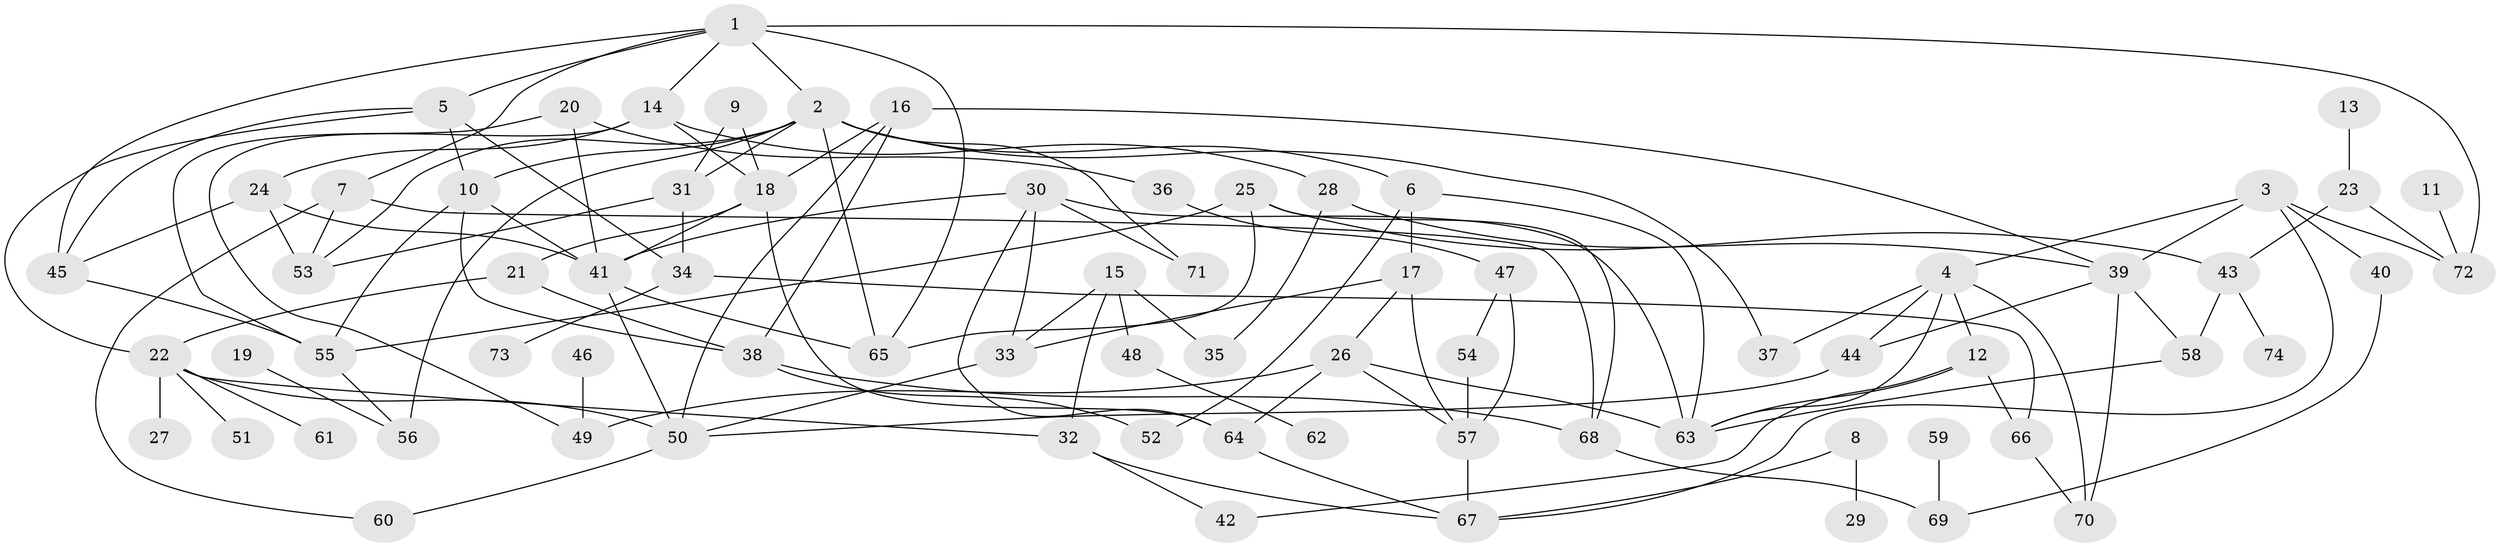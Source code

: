// original degree distribution, {4: 0.18699186991869918, 8: 0.016260162601626018, 6: 0.04065040650406504, 5: 0.11382113821138211, 2: 0.3170731707317073, 7: 0.008130081300813009, 3: 0.13008130081300814, 1: 0.18699186991869918}
// Generated by graph-tools (version 1.1) at 2025/36/03/04/25 23:36:12]
// undirected, 74 vertices, 129 edges
graph export_dot {
  node [color=gray90,style=filled];
  1;
  2;
  3;
  4;
  5;
  6;
  7;
  8;
  9;
  10;
  11;
  12;
  13;
  14;
  15;
  16;
  17;
  18;
  19;
  20;
  21;
  22;
  23;
  24;
  25;
  26;
  27;
  28;
  29;
  30;
  31;
  32;
  33;
  34;
  35;
  36;
  37;
  38;
  39;
  40;
  41;
  42;
  43;
  44;
  45;
  46;
  47;
  48;
  49;
  50;
  51;
  52;
  53;
  54;
  55;
  56;
  57;
  58;
  59;
  60;
  61;
  62;
  63;
  64;
  65;
  66;
  67;
  68;
  69;
  70;
  71;
  72;
  73;
  74;
  1 -- 2 [weight=2.0];
  1 -- 5 [weight=1.0];
  1 -- 7 [weight=1.0];
  1 -- 14 [weight=1.0];
  1 -- 45 [weight=1.0];
  1 -- 65 [weight=1.0];
  1 -- 72 [weight=1.0];
  2 -- 6 [weight=1.0];
  2 -- 10 [weight=1.0];
  2 -- 31 [weight=1.0];
  2 -- 37 [weight=1.0];
  2 -- 53 [weight=1.0];
  2 -- 56 [weight=1.0];
  2 -- 65 [weight=1.0];
  2 -- 71 [weight=1.0];
  3 -- 4 [weight=1.0];
  3 -- 39 [weight=1.0];
  3 -- 40 [weight=1.0];
  3 -- 67 [weight=1.0];
  3 -- 72 [weight=1.0];
  4 -- 12 [weight=1.0];
  4 -- 37 [weight=1.0];
  4 -- 44 [weight=1.0];
  4 -- 63 [weight=1.0];
  4 -- 70 [weight=1.0];
  5 -- 10 [weight=1.0];
  5 -- 22 [weight=1.0];
  5 -- 34 [weight=1.0];
  5 -- 45 [weight=1.0];
  6 -- 17 [weight=2.0];
  6 -- 52 [weight=1.0];
  6 -- 63 [weight=1.0];
  7 -- 53 [weight=1.0];
  7 -- 60 [weight=1.0];
  7 -- 68 [weight=1.0];
  8 -- 29 [weight=1.0];
  8 -- 67 [weight=1.0];
  9 -- 18 [weight=1.0];
  9 -- 31 [weight=1.0];
  10 -- 38 [weight=1.0];
  10 -- 41 [weight=1.0];
  10 -- 55 [weight=1.0];
  11 -- 72 [weight=1.0];
  12 -- 42 [weight=1.0];
  12 -- 63 [weight=1.0];
  12 -- 66 [weight=1.0];
  13 -- 23 [weight=1.0];
  14 -- 18 [weight=1.0];
  14 -- 24 [weight=1.0];
  14 -- 28 [weight=1.0];
  14 -- 49 [weight=1.0];
  15 -- 32 [weight=1.0];
  15 -- 33 [weight=2.0];
  15 -- 35 [weight=1.0];
  15 -- 48 [weight=1.0];
  16 -- 18 [weight=1.0];
  16 -- 38 [weight=1.0];
  16 -- 39 [weight=1.0];
  16 -- 50 [weight=1.0];
  17 -- 26 [weight=1.0];
  17 -- 33 [weight=1.0];
  17 -- 57 [weight=1.0];
  18 -- 21 [weight=1.0];
  18 -- 41 [weight=1.0];
  18 -- 64 [weight=1.0];
  19 -- 56 [weight=1.0];
  20 -- 36 [weight=1.0];
  20 -- 41 [weight=1.0];
  20 -- 55 [weight=1.0];
  21 -- 22 [weight=1.0];
  21 -- 38 [weight=1.0];
  22 -- 27 [weight=1.0];
  22 -- 32 [weight=1.0];
  22 -- 50 [weight=1.0];
  22 -- 51 [weight=1.0];
  22 -- 61 [weight=1.0];
  23 -- 43 [weight=1.0];
  23 -- 72 [weight=1.0];
  24 -- 41 [weight=1.0];
  24 -- 45 [weight=1.0];
  24 -- 53 [weight=1.0];
  25 -- 43 [weight=1.0];
  25 -- 55 [weight=1.0];
  25 -- 65 [weight=1.0];
  25 -- 68 [weight=1.0];
  26 -- 49 [weight=1.0];
  26 -- 57 [weight=1.0];
  26 -- 63 [weight=1.0];
  26 -- 64 [weight=1.0];
  28 -- 35 [weight=1.0];
  28 -- 39 [weight=1.0];
  30 -- 33 [weight=1.0];
  30 -- 41 [weight=1.0];
  30 -- 63 [weight=1.0];
  30 -- 64 [weight=1.0];
  30 -- 71 [weight=1.0];
  31 -- 34 [weight=1.0];
  31 -- 53 [weight=1.0];
  32 -- 42 [weight=1.0];
  32 -- 67 [weight=1.0];
  33 -- 50 [weight=1.0];
  34 -- 66 [weight=1.0];
  34 -- 73 [weight=1.0];
  36 -- 47 [weight=1.0];
  38 -- 52 [weight=1.0];
  38 -- 68 [weight=1.0];
  39 -- 44 [weight=1.0];
  39 -- 58 [weight=1.0];
  39 -- 70 [weight=1.0];
  40 -- 69 [weight=1.0];
  41 -- 50 [weight=1.0];
  41 -- 65 [weight=1.0];
  43 -- 58 [weight=1.0];
  43 -- 74 [weight=1.0];
  44 -- 50 [weight=1.0];
  45 -- 55 [weight=1.0];
  46 -- 49 [weight=1.0];
  47 -- 54 [weight=1.0];
  47 -- 57 [weight=2.0];
  48 -- 62 [weight=1.0];
  50 -- 60 [weight=1.0];
  54 -- 57 [weight=1.0];
  55 -- 56 [weight=1.0];
  57 -- 67 [weight=1.0];
  58 -- 63 [weight=1.0];
  59 -- 69 [weight=1.0];
  64 -- 67 [weight=1.0];
  66 -- 70 [weight=1.0];
  68 -- 69 [weight=1.0];
}
